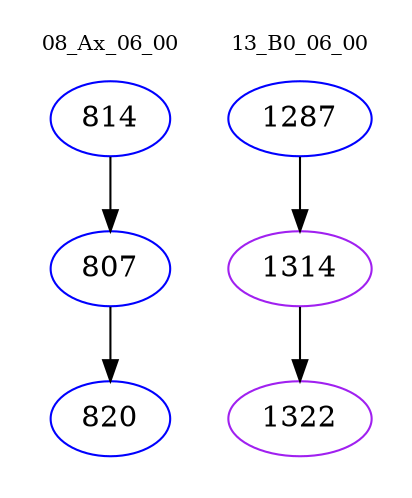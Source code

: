 digraph{
subgraph cluster_0 {
color = white
label = "08_Ax_06_00";
fontsize=10;
T0_814 [label="814", color="blue"]
T0_814 -> T0_807 [color="black"]
T0_807 [label="807", color="blue"]
T0_807 -> T0_820 [color="black"]
T0_820 [label="820", color="blue"]
}
subgraph cluster_1 {
color = white
label = "13_B0_06_00";
fontsize=10;
T1_1287 [label="1287", color="blue"]
T1_1287 -> T1_1314 [color="black"]
T1_1314 [label="1314", color="purple"]
T1_1314 -> T1_1322 [color="black"]
T1_1322 [label="1322", color="purple"]
}
}
